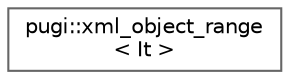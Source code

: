 digraph "类继承关系图"
{
 // INTERACTIVE_SVG=YES
 // LATEX_PDF_SIZE
  bgcolor="transparent";
  edge [fontname=Helvetica,fontsize=10,labelfontname=Helvetica,labelfontsize=10];
  node [fontname=Helvetica,fontsize=10,shape=box,height=0.2,width=0.4];
  rankdir="LR";
  Node0 [id="Node000000",label="pugi::xml_object_range\l\< It \>",height=0.2,width=0.4,color="grey40", fillcolor="white", style="filled",URL="$d5/d2a/classpugi_1_1xml__object__range.html",tooltip=" "];
}
